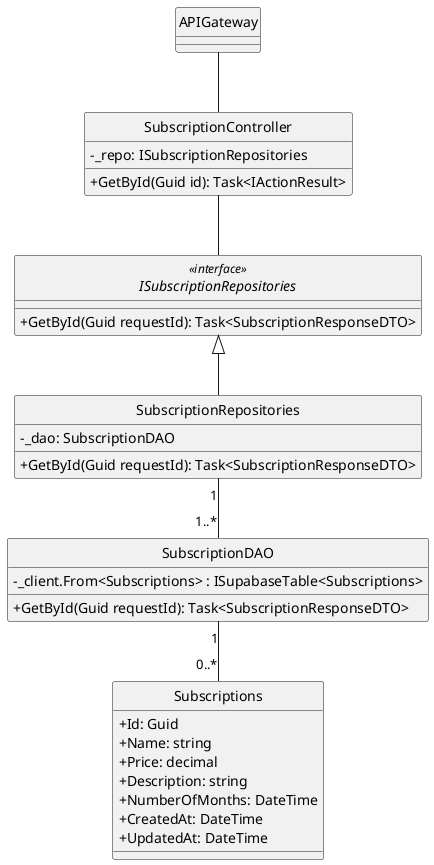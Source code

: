 @startuml createSubscription
hide circle
skinparam classAttributeIconSize 0
skinparam linetype ortho

class APIGateway {
}

class SubscriptionController{
    - _repo: ISubscriptionRepositories
    + GetById(Guid id): Task<IActionResult>
}

interface ISubscriptionRepositories<<interface>> {
    + GetById(Guid requestId): Task<SubscriptionResponseDTO>
}

class SubscriptionRepositories {
    - _dao: SubscriptionDAO
    + GetById(Guid requestId): Task<SubscriptionResponseDTO>
}

class SubscriptionDAO {
    - _client.From<Subscriptions> : ISupabaseTable<Subscriptions>
    + GetById(Guid requestId): Task<SubscriptionResponseDTO>
}

class Subscriptions {
    + Id: Guid
    + Name: string
    + Price: decimal
    + Description: string
    + NumberOfMonths: DateTime
    + CreatedAt: DateTime
    + UpdatedAt: DateTime
}

APIGateway -- SubscriptionController
SubscriptionController -- ISubscriptionRepositories
ISubscriptionRepositories <|-- SubscriptionRepositories
SubscriptionRepositories "1"--"1..*" SubscriptionDAO
SubscriptionDAO "1"--"0..*" Subscriptions

@enduml